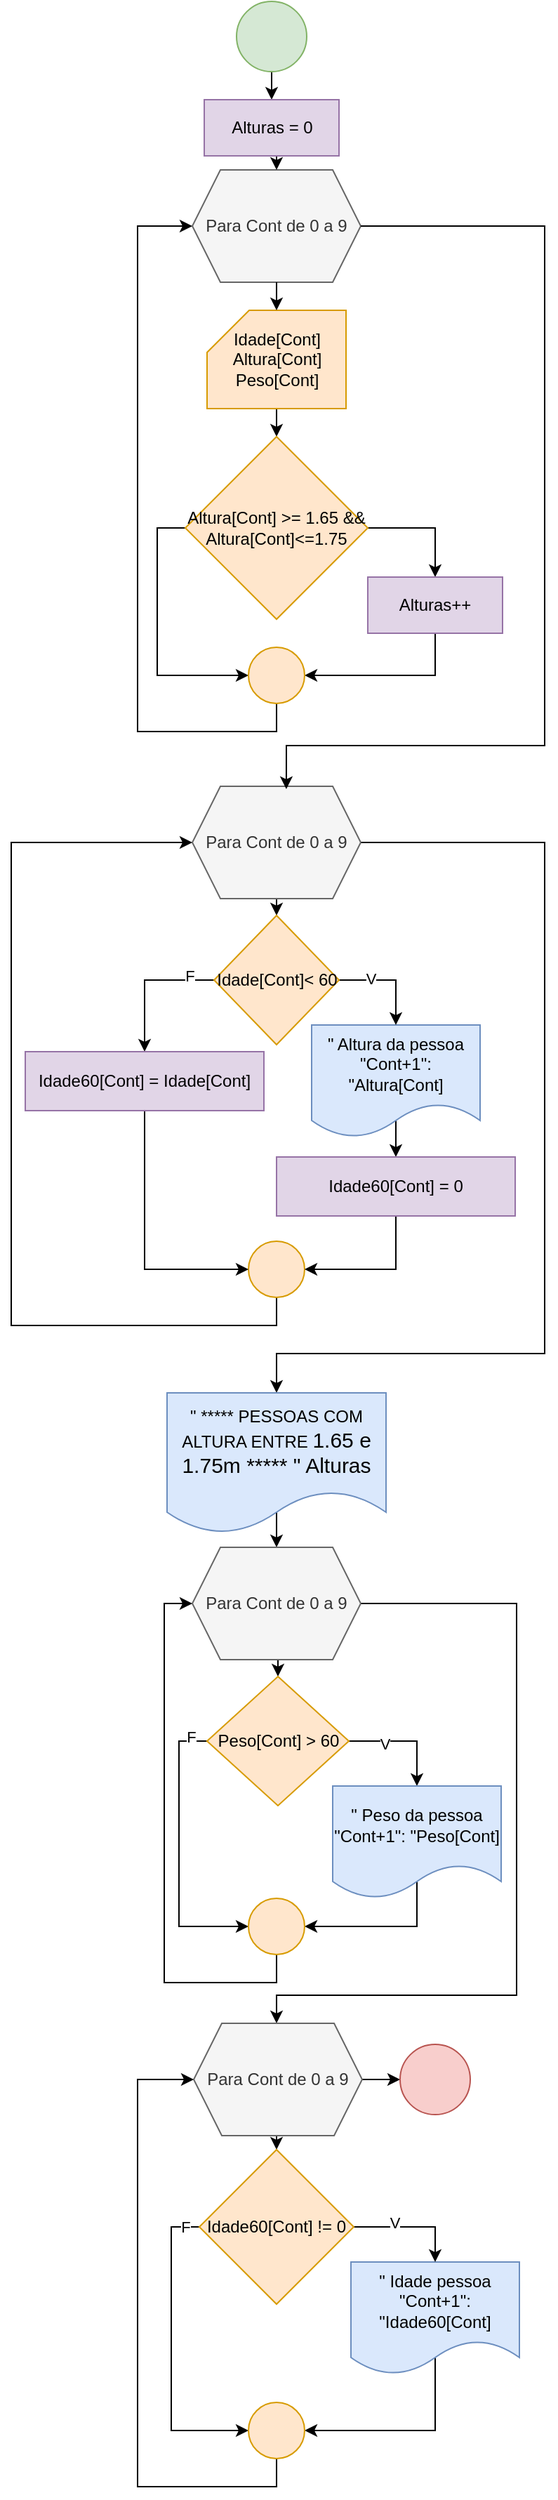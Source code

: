 <mxfile version="24.7.16">
  <diagram id="mVwQW76PJSvIBFOxOIpH" name="Página-1">
    <mxGraphModel dx="1557" dy="1785" grid="1" gridSize="10" guides="1" tooltips="1" connect="1" arrows="1" fold="1" page="1" pageScale="1" pageWidth="827" pageHeight="1169" math="0" shadow="0">
      <root>
        <mxCell id="0" />
        <mxCell id="1" parent="0" />
        <mxCell id="G1ytNuJoOptcsja-2Jfx-82" style="edgeStyle=orthogonalEdgeStyle;rounded=0;orthogonalLoop=1;jettySize=auto;html=1;exitX=0.5;exitY=1;exitDx=0;exitDy=0;entryX=0.5;entryY=0;entryDx=0;entryDy=0;" edge="1" parent="1" source="G1ytNuJoOptcsja-2Jfx-1" target="G1ytNuJoOptcsja-2Jfx-81">
          <mxGeometry relative="1" as="geometry" />
        </mxCell>
        <mxCell id="G1ytNuJoOptcsja-2Jfx-1" value="" style="ellipse;whiteSpace=wrap;html=1;aspect=fixed;fillColor=#d5e8d4;strokeColor=#82b366;" vertex="1" parent="1">
          <mxGeometry x="360.5" y="-20" width="50" height="50" as="geometry" />
        </mxCell>
        <mxCell id="G1ytNuJoOptcsja-2Jfx-11" style="edgeStyle=orthogonalEdgeStyle;rounded=0;orthogonalLoop=1;jettySize=auto;html=1;exitX=0.5;exitY=1;exitDx=0;exitDy=0;exitPerimeter=0;entryX=0.5;entryY=0;entryDx=0;entryDy=0;" edge="1" parent="1" source="G1ytNuJoOptcsja-2Jfx-2" target="G1ytNuJoOptcsja-2Jfx-10">
          <mxGeometry relative="1" as="geometry" />
        </mxCell>
        <mxCell id="G1ytNuJoOptcsja-2Jfx-2" value="Idade[Cont]&lt;div&gt;Altura[Cont]&lt;/div&gt;&lt;div&gt;Peso[Cont]&lt;/div&gt;" style="shape=card;whiteSpace=wrap;html=1;fillColor=#ffe6cc;strokeColor=#d79b00;" vertex="1" parent="1">
          <mxGeometry x="339.5" y="200" width="99" height="70" as="geometry" />
        </mxCell>
        <mxCell id="G1ytNuJoOptcsja-2Jfx-4" value="Para Cont de 0 a 9" style="shape=hexagon;perimeter=hexagonPerimeter2;whiteSpace=wrap;html=1;fixedSize=1;fillColor=#f5f5f5;fontColor=#333333;strokeColor=#666666;" vertex="1" parent="1">
          <mxGeometry x="329" y="100" width="120" height="80" as="geometry" />
        </mxCell>
        <mxCell id="G1ytNuJoOptcsja-2Jfx-6" style="edgeStyle=orthogonalEdgeStyle;rounded=0;orthogonalLoop=1;jettySize=auto;html=1;exitX=0.5;exitY=1;exitDx=0;exitDy=0;entryX=0.5;entryY=0;entryDx=0;entryDy=0;entryPerimeter=0;" edge="1" parent="1" source="G1ytNuJoOptcsja-2Jfx-4" target="G1ytNuJoOptcsja-2Jfx-2">
          <mxGeometry relative="1" as="geometry" />
        </mxCell>
        <mxCell id="G1ytNuJoOptcsja-2Jfx-13" style="edgeStyle=orthogonalEdgeStyle;rounded=0;orthogonalLoop=1;jettySize=auto;html=1;exitX=1;exitY=0.5;exitDx=0;exitDy=0;entryX=0.5;entryY=0;entryDx=0;entryDy=0;" edge="1" parent="1" source="G1ytNuJoOptcsja-2Jfx-10" target="G1ytNuJoOptcsja-2Jfx-12">
          <mxGeometry relative="1" as="geometry" />
        </mxCell>
        <mxCell id="G1ytNuJoOptcsja-2Jfx-16" style="edgeStyle=orthogonalEdgeStyle;rounded=0;orthogonalLoop=1;jettySize=auto;html=1;exitX=0;exitY=0.5;exitDx=0;exitDy=0;entryX=0;entryY=0.5;entryDx=0;entryDy=0;" edge="1" parent="1" source="G1ytNuJoOptcsja-2Jfx-10" target="G1ytNuJoOptcsja-2Jfx-14">
          <mxGeometry relative="1" as="geometry" />
        </mxCell>
        <mxCell id="G1ytNuJoOptcsja-2Jfx-10" value="Altura[Cont]&amp;nbsp;&amp;gt;= 1.65 &amp;amp;&amp;amp; Altura[Cont]&amp;lt;=1.75" style="rhombus;whiteSpace=wrap;html=1;fillColor=#ffe6cc;strokeColor=#d79b00;" vertex="1" parent="1">
          <mxGeometry x="324" y="290" width="130" height="130" as="geometry" />
        </mxCell>
        <mxCell id="G1ytNuJoOptcsja-2Jfx-15" style="edgeStyle=orthogonalEdgeStyle;rounded=0;orthogonalLoop=1;jettySize=auto;html=1;exitX=0.5;exitY=1;exitDx=0;exitDy=0;entryX=1;entryY=0.5;entryDx=0;entryDy=0;" edge="1" parent="1" source="G1ytNuJoOptcsja-2Jfx-12" target="G1ytNuJoOptcsja-2Jfx-14">
          <mxGeometry relative="1" as="geometry" />
        </mxCell>
        <mxCell id="G1ytNuJoOptcsja-2Jfx-12" value="Alturas++" style="rounded=0;whiteSpace=wrap;html=1;fillColor=#e1d5e7;strokeColor=#9673a6;" vertex="1" parent="1">
          <mxGeometry x="454" y="390" width="96" height="40" as="geometry" />
        </mxCell>
        <mxCell id="G1ytNuJoOptcsja-2Jfx-54" style="edgeStyle=orthogonalEdgeStyle;rounded=0;orthogonalLoop=1;jettySize=auto;html=1;exitX=0.5;exitY=1;exitDx=0;exitDy=0;entryX=0;entryY=0.5;entryDx=0;entryDy=0;" edge="1" parent="1" source="G1ytNuJoOptcsja-2Jfx-14" target="G1ytNuJoOptcsja-2Jfx-4">
          <mxGeometry relative="1" as="geometry">
            <Array as="points">
              <mxPoint x="389" y="500" />
              <mxPoint x="290" y="500" />
              <mxPoint x="290" y="140" />
            </Array>
          </mxGeometry>
        </mxCell>
        <mxCell id="G1ytNuJoOptcsja-2Jfx-14" value="" style="ellipse;whiteSpace=wrap;html=1;aspect=fixed;fillColor=#ffe6cc;strokeColor=#d79b00;" vertex="1" parent="1">
          <mxGeometry x="369" y="440" width="40" height="40" as="geometry" />
        </mxCell>
        <mxCell id="G1ytNuJoOptcsja-2Jfx-24" style="edgeStyle=orthogonalEdgeStyle;rounded=0;orthogonalLoop=1;jettySize=auto;html=1;exitX=0.5;exitY=1;exitDx=0;exitDy=0;entryX=0.5;entryY=0;entryDx=0;entryDy=0;" edge="1" parent="1" source="G1ytNuJoOptcsja-2Jfx-18" target="G1ytNuJoOptcsja-2Jfx-22">
          <mxGeometry relative="1" as="geometry" />
        </mxCell>
        <mxCell id="G1ytNuJoOptcsja-2Jfx-63" style="edgeStyle=orthogonalEdgeStyle;rounded=0;orthogonalLoop=1;jettySize=auto;html=1;exitX=1;exitY=0.5;exitDx=0;exitDy=0;entryX=0.5;entryY=0;entryDx=0;entryDy=0;" edge="1" parent="1" source="G1ytNuJoOptcsja-2Jfx-18" target="G1ytNuJoOptcsja-2Jfx-35">
          <mxGeometry relative="1" as="geometry">
            <Array as="points">
              <mxPoint x="580" y="579" />
              <mxPoint x="580" y="943" />
              <mxPoint x="389" y="943" />
            </Array>
          </mxGeometry>
        </mxCell>
        <mxCell id="G1ytNuJoOptcsja-2Jfx-18" value="Para Cont de 0 a 9" style="shape=hexagon;perimeter=hexagonPerimeter2;whiteSpace=wrap;html=1;fixedSize=1;fillColor=#f5f5f5;fontColor=#333333;strokeColor=#666666;" vertex="1" parent="1">
          <mxGeometry x="329" y="539" width="120" height="80" as="geometry" />
        </mxCell>
        <mxCell id="G1ytNuJoOptcsja-2Jfx-61" style="edgeStyle=orthogonalEdgeStyle;rounded=0;orthogonalLoop=1;jettySize=auto;html=1;exitX=0.5;exitY=0;exitDx=0;exitDy=0;entryX=0.5;entryY=0;entryDx=0;entryDy=0;" edge="1" parent="1" source="G1ytNuJoOptcsja-2Jfx-21" target="G1ytNuJoOptcsja-2Jfx-60">
          <mxGeometry relative="1" as="geometry">
            <Array as="points">
              <mxPoint x="474" y="743" />
              <mxPoint x="474" y="743" />
            </Array>
          </mxGeometry>
        </mxCell>
        <mxCell id="G1ytNuJoOptcsja-2Jfx-21" value="&quot; Altura da pessoa &quot;Cont+1&quot;: &quot;Altura[Cont]" style="shape=document;whiteSpace=wrap;html=1;boundedLbl=1;fillColor=#dae8fc;strokeColor=#6c8ebf;" vertex="1" parent="1">
          <mxGeometry x="414" y="709" width="120" height="80" as="geometry" />
        </mxCell>
        <mxCell id="G1ytNuJoOptcsja-2Jfx-25" style="edgeStyle=orthogonalEdgeStyle;rounded=0;orthogonalLoop=1;jettySize=auto;html=1;exitX=1;exitY=0.5;exitDx=0;exitDy=0;entryX=0.5;entryY=0;entryDx=0;entryDy=0;" edge="1" parent="1" source="G1ytNuJoOptcsja-2Jfx-22" target="G1ytNuJoOptcsja-2Jfx-21">
          <mxGeometry relative="1" as="geometry" />
        </mxCell>
        <mxCell id="G1ytNuJoOptcsja-2Jfx-30" value="V" style="edgeLabel;html=1;align=center;verticalAlign=middle;resizable=0;points=[];" vertex="1" connectable="0" parent="G1ytNuJoOptcsja-2Jfx-25">
          <mxGeometry x="-0.387" y="1" relative="1" as="geometry">
            <mxPoint as="offset" />
          </mxGeometry>
        </mxCell>
        <mxCell id="G1ytNuJoOptcsja-2Jfx-56" style="edgeStyle=orthogonalEdgeStyle;rounded=0;orthogonalLoop=1;jettySize=auto;html=1;exitX=0;exitY=0.5;exitDx=0;exitDy=0;entryX=0.5;entryY=0;entryDx=0;entryDy=0;" edge="1" parent="1" source="G1ytNuJoOptcsja-2Jfx-22" target="G1ytNuJoOptcsja-2Jfx-55">
          <mxGeometry relative="1" as="geometry" />
        </mxCell>
        <mxCell id="G1ytNuJoOptcsja-2Jfx-58" value="F" style="edgeLabel;html=1;align=center;verticalAlign=middle;resizable=0;points=[];" vertex="1" connectable="0" parent="G1ytNuJoOptcsja-2Jfx-56">
          <mxGeometry x="-0.632" y="-3" relative="1" as="geometry">
            <mxPoint x="1" as="offset" />
          </mxGeometry>
        </mxCell>
        <mxCell id="G1ytNuJoOptcsja-2Jfx-22" value="Idade[Cont]&amp;lt; 60" style="rhombus;whiteSpace=wrap;html=1;fillColor=#ffe6cc;strokeColor=#d79b00;" vertex="1" parent="1">
          <mxGeometry x="344.5" y="631" width="89" height="92" as="geometry" />
        </mxCell>
        <mxCell id="G1ytNuJoOptcsja-2Jfx-59" style="edgeStyle=orthogonalEdgeStyle;rounded=0;orthogonalLoop=1;jettySize=auto;html=1;exitX=0.5;exitY=1;exitDx=0;exitDy=0;entryX=0;entryY=0.5;entryDx=0;entryDy=0;" edge="1" parent="1" source="G1ytNuJoOptcsja-2Jfx-26" target="G1ytNuJoOptcsja-2Jfx-18">
          <mxGeometry relative="1" as="geometry">
            <Array as="points">
              <mxPoint x="389" y="923" />
              <mxPoint x="200" y="923" />
              <mxPoint x="200" y="579" />
            </Array>
          </mxGeometry>
        </mxCell>
        <mxCell id="G1ytNuJoOptcsja-2Jfx-26" value="" style="ellipse;whiteSpace=wrap;html=1;aspect=fixed;fillColor=#ffe6cc;strokeColor=#d79b00;" vertex="1" parent="1">
          <mxGeometry x="369" y="863" width="40" height="40" as="geometry" />
        </mxCell>
        <mxCell id="G1ytNuJoOptcsja-2Jfx-40" style="edgeStyle=orthogonalEdgeStyle;rounded=0;orthogonalLoop=1;jettySize=auto;html=1;exitX=0.5;exitY=0;exitDx=0;exitDy=0;entryX=0.5;entryY=0;entryDx=0;entryDy=0;" edge="1" parent="1" source="G1ytNuJoOptcsja-2Jfx-35">
          <mxGeometry relative="1" as="geometry">
            <mxPoint x="389" y="1081" as="targetPoint" />
            <Array as="points">
              <mxPoint x="389" y="1011" />
              <mxPoint x="389" y="1011" />
            </Array>
          </mxGeometry>
        </mxCell>
        <mxCell id="G1ytNuJoOptcsja-2Jfx-35" value="&quot; ***** PESSOAS COM ALTURA ENTRE&amp;nbsp;&lt;span style=&quot;font-family: &amp;quot;Century Gothic&amp;quot;, Arial, Helvetica, sans-serif; font-size: 15px; text-align: left;&quot;&gt;1.65 e 1.75m ***** &quot; Alturas&lt;/span&gt;" style="shape=document;whiteSpace=wrap;html=1;boundedLbl=1;fillColor=#dae8fc;strokeColor=#6c8ebf;" vertex="1" parent="1">
          <mxGeometry x="311" y="971" width="156" height="100" as="geometry" />
        </mxCell>
        <mxCell id="G1ytNuJoOptcsja-2Jfx-43" style="edgeStyle=orthogonalEdgeStyle;rounded=0;orthogonalLoop=1;jettySize=auto;html=1;exitX=0.5;exitY=1;exitDx=0;exitDy=0;entryX=0.5;entryY=0;entryDx=0;entryDy=0;" edge="1" parent="1" source="G1ytNuJoOptcsja-2Jfx-37" target="G1ytNuJoOptcsja-2Jfx-42">
          <mxGeometry relative="1" as="geometry" />
        </mxCell>
        <mxCell id="G1ytNuJoOptcsja-2Jfx-66" style="edgeStyle=orthogonalEdgeStyle;rounded=0;orthogonalLoop=1;jettySize=auto;html=1;exitX=1;exitY=0.5;exitDx=0;exitDy=0;" edge="1" parent="1" source="G1ytNuJoOptcsja-2Jfx-37" target="G1ytNuJoOptcsja-2Jfx-65">
          <mxGeometry relative="1" as="geometry">
            <Array as="points">
              <mxPoint x="560" y="1121" />
              <mxPoint x="560" y="1400" />
              <mxPoint x="389" y="1400" />
            </Array>
          </mxGeometry>
        </mxCell>
        <mxCell id="G1ytNuJoOptcsja-2Jfx-37" value="Para Cont de 0 a 9" style="shape=hexagon;perimeter=hexagonPerimeter2;whiteSpace=wrap;html=1;fixedSize=1;fillColor=#f5f5f5;fontColor=#333333;strokeColor=#666666;" vertex="1" parent="1">
          <mxGeometry x="329" y="1081" width="120" height="80" as="geometry" />
        </mxCell>
        <mxCell id="G1ytNuJoOptcsja-2Jfx-45" style="edgeStyle=orthogonalEdgeStyle;rounded=0;orthogonalLoop=1;jettySize=auto;html=1;exitX=1;exitY=0.5;exitDx=0;exitDy=0;" edge="1" parent="1" source="G1ytNuJoOptcsja-2Jfx-42" target="G1ytNuJoOptcsja-2Jfx-44">
          <mxGeometry relative="1" as="geometry" />
        </mxCell>
        <mxCell id="G1ytNuJoOptcsja-2Jfx-49" value="V" style="edgeLabel;html=1;align=center;verticalAlign=middle;resizable=0;points=[];" vertex="1" connectable="0" parent="G1ytNuJoOptcsja-2Jfx-45">
          <mxGeometry x="-0.378" y="-2" relative="1" as="geometry">
            <mxPoint as="offset" />
          </mxGeometry>
        </mxCell>
        <mxCell id="G1ytNuJoOptcsja-2Jfx-48" style="edgeStyle=orthogonalEdgeStyle;rounded=0;orthogonalLoop=1;jettySize=auto;html=1;exitX=0;exitY=0.5;exitDx=0;exitDy=0;entryX=0;entryY=0.5;entryDx=0;entryDy=0;" edge="1" parent="1" source="G1ytNuJoOptcsja-2Jfx-42" target="G1ytNuJoOptcsja-2Jfx-46">
          <mxGeometry relative="1" as="geometry" />
        </mxCell>
        <mxCell id="G1ytNuJoOptcsja-2Jfx-50" value="F" style="edgeLabel;html=1;align=center;verticalAlign=middle;resizable=0;points=[];" vertex="1" connectable="0" parent="G1ytNuJoOptcsja-2Jfx-48">
          <mxGeometry x="-0.884" y="-3" relative="1" as="geometry">
            <mxPoint as="offset" />
          </mxGeometry>
        </mxCell>
        <mxCell id="G1ytNuJoOptcsja-2Jfx-42" value="Peso[Cont] &amp;gt; 60" style="rhombus;whiteSpace=wrap;html=1;fillColor=#ffe6cc;strokeColor=#d79b00;" vertex="1" parent="1">
          <mxGeometry x="339.5" y="1173" width="101" height="92" as="geometry" />
        </mxCell>
        <mxCell id="G1ytNuJoOptcsja-2Jfx-47" style="edgeStyle=orthogonalEdgeStyle;rounded=0;orthogonalLoop=1;jettySize=auto;html=1;exitX=0.5;exitY=0;exitDx=0;exitDy=0;entryX=1;entryY=0.5;entryDx=0;entryDy=0;" edge="1" parent="1" source="G1ytNuJoOptcsja-2Jfx-44" target="G1ytNuJoOptcsja-2Jfx-46">
          <mxGeometry relative="1" as="geometry">
            <Array as="points">
              <mxPoint x="489" y="1351" />
            </Array>
          </mxGeometry>
        </mxCell>
        <mxCell id="G1ytNuJoOptcsja-2Jfx-44" value="&quot; Peso da pessoa &quot;Cont+1&quot;: &quot;Peso[Cont]" style="shape=document;whiteSpace=wrap;html=1;boundedLbl=1;fillColor=#dae8fc;strokeColor=#6c8ebf;" vertex="1" parent="1">
          <mxGeometry x="429" y="1251" width="120" height="80" as="geometry" />
        </mxCell>
        <mxCell id="G1ytNuJoOptcsja-2Jfx-51" style="edgeStyle=orthogonalEdgeStyle;rounded=0;orthogonalLoop=1;jettySize=auto;html=1;exitX=0.5;exitY=1;exitDx=0;exitDy=0;entryX=0;entryY=0.5;entryDx=0;entryDy=0;" edge="1" parent="1" source="G1ytNuJoOptcsja-2Jfx-46" target="G1ytNuJoOptcsja-2Jfx-37">
          <mxGeometry relative="1" as="geometry" />
        </mxCell>
        <mxCell id="G1ytNuJoOptcsja-2Jfx-46" value="" style="ellipse;whiteSpace=wrap;html=1;aspect=fixed;fillColor=#ffe6cc;strokeColor=#d79b00;" vertex="1" parent="1">
          <mxGeometry x="369" y="1331" width="40" height="40" as="geometry" />
        </mxCell>
        <mxCell id="G1ytNuJoOptcsja-2Jfx-57" style="edgeStyle=orthogonalEdgeStyle;rounded=0;orthogonalLoop=1;jettySize=auto;html=1;exitX=0.5;exitY=1;exitDx=0;exitDy=0;entryX=0;entryY=0.5;entryDx=0;entryDy=0;" edge="1" parent="1" source="G1ytNuJoOptcsja-2Jfx-55" target="G1ytNuJoOptcsja-2Jfx-26">
          <mxGeometry relative="1" as="geometry" />
        </mxCell>
        <mxCell id="G1ytNuJoOptcsja-2Jfx-55" value="Idade60[Cont] = Idade[Cont]" style="rounded=0;whiteSpace=wrap;html=1;fillColor=#e1d5e7;strokeColor=#9673a6;" vertex="1" parent="1">
          <mxGeometry x="210" y="728" width="170" height="42" as="geometry" />
        </mxCell>
        <mxCell id="G1ytNuJoOptcsja-2Jfx-62" style="edgeStyle=orthogonalEdgeStyle;rounded=0;orthogonalLoop=1;jettySize=auto;html=1;exitX=0.5;exitY=1;exitDx=0;exitDy=0;entryX=1;entryY=0.5;entryDx=0;entryDy=0;" edge="1" parent="1" source="G1ytNuJoOptcsja-2Jfx-60" target="G1ytNuJoOptcsja-2Jfx-26">
          <mxGeometry relative="1" as="geometry" />
        </mxCell>
        <mxCell id="G1ytNuJoOptcsja-2Jfx-60" value="Idade60[Cont] = 0" style="rounded=0;whiteSpace=wrap;html=1;fillColor=#e1d5e7;strokeColor=#9673a6;" vertex="1" parent="1">
          <mxGeometry x="389" y="803" width="170" height="42" as="geometry" />
        </mxCell>
        <mxCell id="G1ytNuJoOptcsja-2Jfx-64" style="edgeStyle=orthogonalEdgeStyle;rounded=0;orthogonalLoop=1;jettySize=auto;html=1;exitX=1;exitY=0.5;exitDx=0;exitDy=0;entryX=0.558;entryY=0.025;entryDx=0;entryDy=0;entryPerimeter=0;" edge="1" parent="1" source="G1ytNuJoOptcsja-2Jfx-4" target="G1ytNuJoOptcsja-2Jfx-18">
          <mxGeometry relative="1" as="geometry">
            <Array as="points">
              <mxPoint x="580" y="140" />
              <mxPoint x="580" y="510" />
              <mxPoint x="396" y="510" />
            </Array>
          </mxGeometry>
        </mxCell>
        <mxCell id="G1ytNuJoOptcsja-2Jfx-69" style="edgeStyle=orthogonalEdgeStyle;rounded=0;orthogonalLoop=1;jettySize=auto;html=1;exitX=0.5;exitY=1;exitDx=0;exitDy=0;entryX=0.5;entryY=0;entryDx=0;entryDy=0;" edge="1" parent="1" source="G1ytNuJoOptcsja-2Jfx-65" target="G1ytNuJoOptcsja-2Jfx-68">
          <mxGeometry relative="1" as="geometry" />
        </mxCell>
        <mxCell id="G1ytNuJoOptcsja-2Jfx-79" style="edgeStyle=orthogonalEdgeStyle;rounded=0;orthogonalLoop=1;jettySize=auto;html=1;exitX=1;exitY=0.5;exitDx=0;exitDy=0;entryX=0;entryY=0.5;entryDx=0;entryDy=0;" edge="1" parent="1" source="G1ytNuJoOptcsja-2Jfx-65" target="G1ytNuJoOptcsja-2Jfx-78">
          <mxGeometry relative="1" as="geometry" />
        </mxCell>
        <mxCell id="G1ytNuJoOptcsja-2Jfx-65" value="Para Cont de 0 a 9" style="shape=hexagon;perimeter=hexagonPerimeter2;whiteSpace=wrap;html=1;fixedSize=1;fillColor=#f5f5f5;fontColor=#333333;strokeColor=#666666;" vertex="1" parent="1">
          <mxGeometry x="330" y="1420" width="120" height="80" as="geometry" />
        </mxCell>
        <mxCell id="G1ytNuJoOptcsja-2Jfx-72" style="edgeStyle=orthogonalEdgeStyle;rounded=0;orthogonalLoop=1;jettySize=auto;html=1;exitX=0.5;exitY=0;exitDx=0;exitDy=0;entryX=1;entryY=0.5;entryDx=0;entryDy=0;" edge="1" parent="1" source="G1ytNuJoOptcsja-2Jfx-67" target="G1ytNuJoOptcsja-2Jfx-71">
          <mxGeometry relative="1" as="geometry">
            <Array as="points">
              <mxPoint x="502" y="1710" />
            </Array>
          </mxGeometry>
        </mxCell>
        <mxCell id="G1ytNuJoOptcsja-2Jfx-67" value="&quot; Idade pessoa &quot;Cont+1&quot;: &quot;Idade60[Cont]" style="shape=document;whiteSpace=wrap;html=1;boundedLbl=1;fillColor=#dae8fc;strokeColor=#6c8ebf;" vertex="1" parent="1">
          <mxGeometry x="442" y="1590" width="120" height="80" as="geometry" />
        </mxCell>
        <mxCell id="G1ytNuJoOptcsja-2Jfx-70" style="edgeStyle=orthogonalEdgeStyle;rounded=0;orthogonalLoop=1;jettySize=auto;html=1;exitX=1;exitY=0.5;exitDx=0;exitDy=0;entryX=0.5;entryY=0;entryDx=0;entryDy=0;" edge="1" parent="1" source="G1ytNuJoOptcsja-2Jfx-68" target="G1ytNuJoOptcsja-2Jfx-67">
          <mxGeometry relative="1" as="geometry" />
        </mxCell>
        <mxCell id="G1ytNuJoOptcsja-2Jfx-74" value="V" style="edgeLabel;html=1;align=center;verticalAlign=middle;resizable=0;points=[];" vertex="1" connectable="0" parent="G1ytNuJoOptcsja-2Jfx-70">
          <mxGeometry x="-0.301" y="3" relative="1" as="geometry">
            <mxPoint as="offset" />
          </mxGeometry>
        </mxCell>
        <mxCell id="G1ytNuJoOptcsja-2Jfx-73" style="edgeStyle=orthogonalEdgeStyle;rounded=0;orthogonalLoop=1;jettySize=auto;html=1;exitX=0;exitY=0.5;exitDx=0;exitDy=0;entryX=0;entryY=0.5;entryDx=0;entryDy=0;" edge="1" parent="1" source="G1ytNuJoOptcsja-2Jfx-68" target="G1ytNuJoOptcsja-2Jfx-71">
          <mxGeometry relative="1" as="geometry" />
        </mxCell>
        <mxCell id="G1ytNuJoOptcsja-2Jfx-75" value="F" style="edgeLabel;html=1;align=center;verticalAlign=middle;resizable=0;points=[];" vertex="1" connectable="0" parent="G1ytNuJoOptcsja-2Jfx-73">
          <mxGeometry x="-0.909" relative="1" as="geometry">
            <mxPoint as="offset" />
          </mxGeometry>
        </mxCell>
        <mxCell id="G1ytNuJoOptcsja-2Jfx-68" value="Idade60[Cont] != 0" style="rhombus;whiteSpace=wrap;html=1;fillColor=#ffe6cc;strokeColor=#d79b00;" vertex="1" parent="1">
          <mxGeometry x="334" y="1510" width="110" height="110" as="geometry" />
        </mxCell>
        <mxCell id="G1ytNuJoOptcsja-2Jfx-77" style="edgeStyle=orthogonalEdgeStyle;rounded=0;orthogonalLoop=1;jettySize=auto;html=1;exitX=0.5;exitY=1;exitDx=0;exitDy=0;entryX=0;entryY=0.5;entryDx=0;entryDy=0;" edge="1" parent="1" source="G1ytNuJoOptcsja-2Jfx-71" target="G1ytNuJoOptcsja-2Jfx-65">
          <mxGeometry relative="1" as="geometry">
            <Array as="points">
              <mxPoint x="389" y="1750" />
              <mxPoint x="290" y="1750" />
              <mxPoint x="290" y="1460" />
            </Array>
          </mxGeometry>
        </mxCell>
        <mxCell id="G1ytNuJoOptcsja-2Jfx-71" value="" style="ellipse;whiteSpace=wrap;html=1;aspect=fixed;fillColor=#ffe6cc;strokeColor=#d79b00;" vertex="1" parent="1">
          <mxGeometry x="369" y="1690" width="40" height="40" as="geometry" />
        </mxCell>
        <mxCell id="G1ytNuJoOptcsja-2Jfx-78" value="" style="ellipse;whiteSpace=wrap;html=1;aspect=fixed;fillColor=#f8cecc;strokeColor=#b85450;" vertex="1" parent="1">
          <mxGeometry x="477" y="1435" width="50" height="50" as="geometry" />
        </mxCell>
        <mxCell id="G1ytNuJoOptcsja-2Jfx-83" style="edgeStyle=orthogonalEdgeStyle;rounded=0;orthogonalLoop=1;jettySize=auto;html=1;exitX=0.5;exitY=1;exitDx=0;exitDy=0;entryX=0.5;entryY=0;entryDx=0;entryDy=0;" edge="1" parent="1" source="G1ytNuJoOptcsja-2Jfx-81" target="G1ytNuJoOptcsja-2Jfx-4">
          <mxGeometry relative="1" as="geometry" />
        </mxCell>
        <mxCell id="G1ytNuJoOptcsja-2Jfx-81" value="Alturas = 0" style="rounded=0;whiteSpace=wrap;html=1;fillColor=#e1d5e7;strokeColor=#9673a6;" vertex="1" parent="1">
          <mxGeometry x="337.5" y="50" width="96" height="40" as="geometry" />
        </mxCell>
      </root>
    </mxGraphModel>
  </diagram>
</mxfile>
